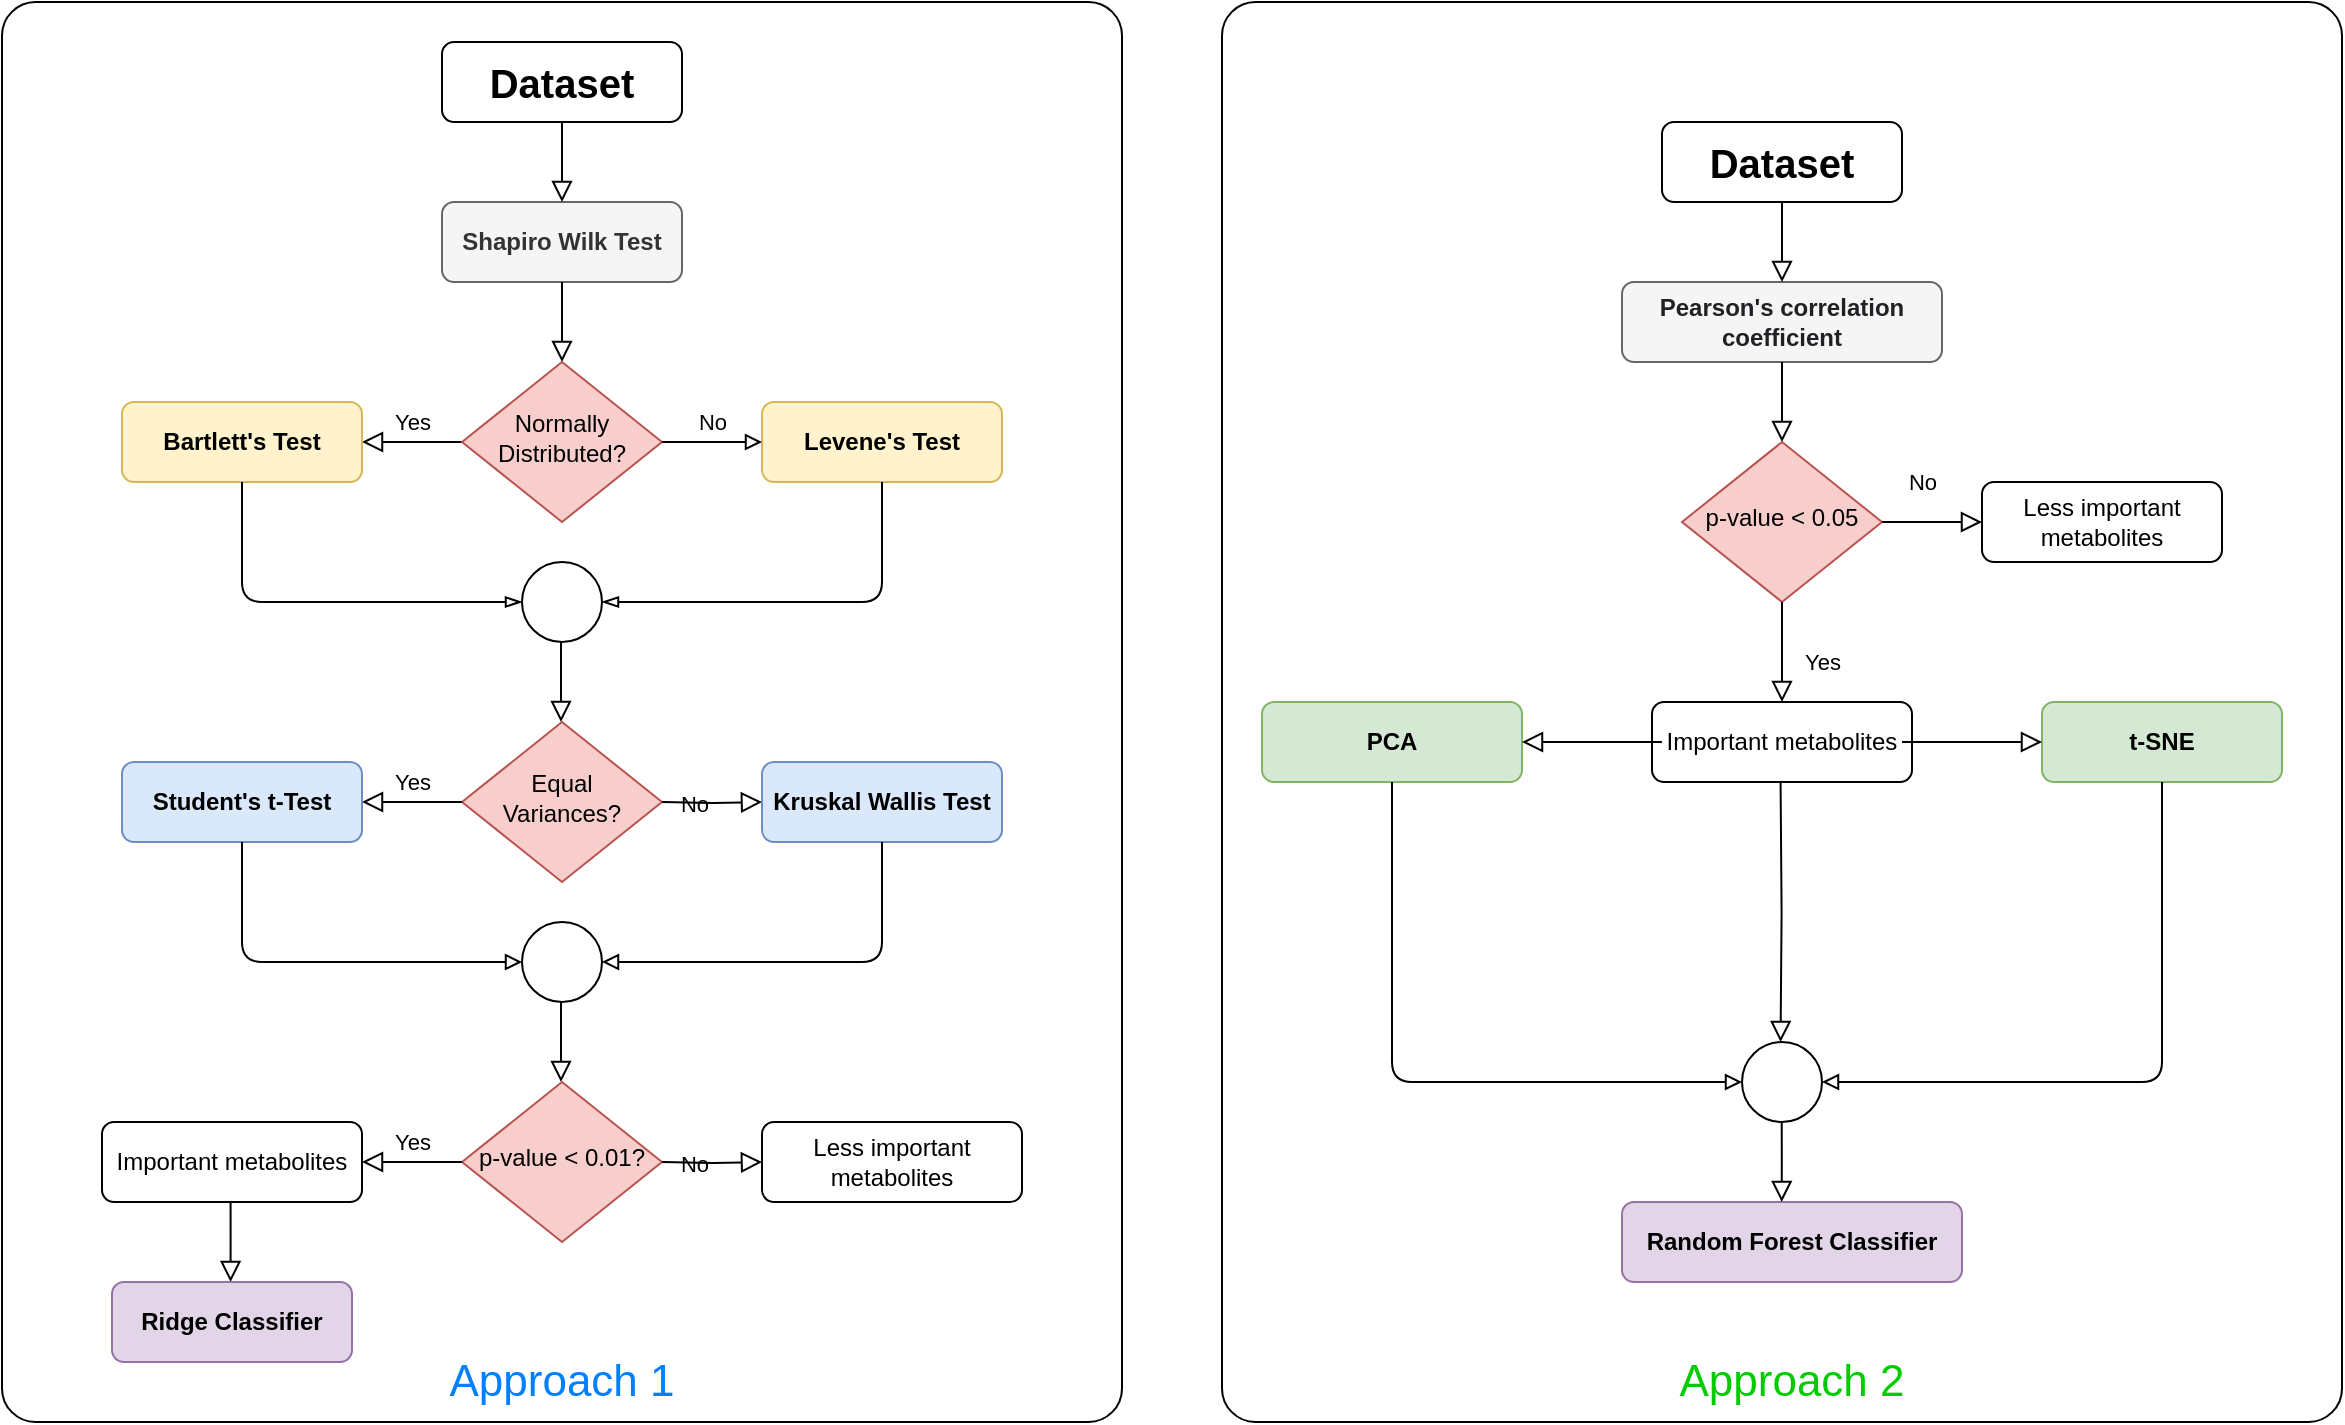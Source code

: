 <mxfile version="14.6.13" type="github">
  <diagram id="C5RBs43oDa-KdzZeNtuy" name="Page-1">
    <mxGraphModel dx="2454" dy="2149" grid="1" gridSize="10" guides="1" tooltips="1" connect="1" arrows="1" fold="1" page="1" pageScale="1" pageWidth="827" pageHeight="1169" math="0" shadow="0">
      <root>
        <mxCell id="WIyWlLk6GJQsqaUBKTNV-0" />
        <mxCell id="WIyWlLk6GJQsqaUBKTNV-1" parent="WIyWlLk6GJQsqaUBKTNV-0" />
        <mxCell id="mLjvoEHw3uMdFO4_nmo_-219" value="" style="group;fontColor=#333333;dashed=1;" parent="WIyWlLk6GJQsqaUBKTNV-1" vertex="1" connectable="0">
          <mxGeometry x="560" y="-50" width="560" height="710" as="geometry" />
        </mxCell>
        <mxCell id="mLjvoEHw3uMdFO4_nmo_-146" value="" style="rounded=1;whiteSpace=wrap;html=1;arcSize=3;fontStyle=1" parent="mLjvoEHw3uMdFO4_nmo_-219" vertex="1">
          <mxGeometry width="560" height="710" as="geometry" />
        </mxCell>
        <mxCell id="mLjvoEHw3uMdFO4_nmo_-148" value="&lt;b style=&quot;color: rgb(32 , 33 , 36) ; text-align: left&quot;&gt;&lt;font style=&quot;font-size: 12px&quot;&gt;Pearson&#39;s correlation coefficient&lt;/font&gt;&lt;/b&gt;" style="rounded=1;whiteSpace=wrap;html=1;fontSize=12;glass=0;strokeWidth=1;shadow=0;fillColor=#f5f5f5;strokeColor=#666666;fontColor=#333333;" parent="mLjvoEHw3uMdFO4_nmo_-219" vertex="1">
          <mxGeometry x="200" y="140" width="160" height="40" as="geometry" />
        </mxCell>
        <mxCell id="mLjvoEHw3uMdFO4_nmo_-151" value="p-value &amp;lt; 0.05" style="rhombus;whiteSpace=wrap;html=1;shadow=0;fontFamily=Helvetica;fontSize=12;align=center;strokeWidth=1;spacing=6;spacingTop=-4;fillColor=#f8cecc;strokeColor=#b85450;" parent="mLjvoEHw3uMdFO4_nmo_-219" vertex="1">
          <mxGeometry x="230" y="220" width="100" height="80" as="geometry" />
        </mxCell>
        <mxCell id="mLjvoEHw3uMdFO4_nmo_-147" value="" style="rounded=0;html=1;jettySize=auto;orthogonalLoop=1;fontSize=11;endArrow=block;endFill=0;endSize=8;strokeWidth=1;shadow=0;labelBackgroundColor=none;edgeStyle=orthogonalEdgeStyle;" parent="mLjvoEHw3uMdFO4_nmo_-219" source="mLjvoEHw3uMdFO4_nmo_-148" target="mLjvoEHw3uMdFO4_nmo_-151" edge="1">
          <mxGeometry y="40" as="geometry" />
        </mxCell>
        <mxCell id="mLjvoEHw3uMdFO4_nmo_-152" value="Less important metabolites" style="rounded=1;whiteSpace=wrap;html=1;fontSize=12;glass=0;strokeWidth=1;shadow=0;" parent="mLjvoEHw3uMdFO4_nmo_-219" vertex="1">
          <mxGeometry x="380" y="240" width="120" height="40" as="geometry" />
        </mxCell>
        <mxCell id="mLjvoEHw3uMdFO4_nmo_-153" value="" style="rounded=0;html=1;jettySize=auto;orthogonalLoop=1;fontSize=11;endArrow=block;endFill=0;endSize=8;strokeWidth=1;shadow=0;labelBackgroundColor=none;edgeStyle=orthogonalEdgeStyle;" parent="mLjvoEHw3uMdFO4_nmo_-219" source="mLjvoEHw3uMdFO4_nmo_-154" edge="1">
          <mxGeometry y="40" as="geometry">
            <mxPoint x="280" y="140" as="targetPoint" />
          </mxGeometry>
        </mxCell>
        <mxCell id="mLjvoEHw3uMdFO4_nmo_-154" value="&lt;b&gt;&lt;font style=&quot;font-size: 20px&quot;&gt;Dataset&lt;/font&gt;&lt;/b&gt;" style="rounded=1;whiteSpace=wrap;html=1;fontSize=12;glass=0;strokeWidth=1;shadow=0;" parent="mLjvoEHw3uMdFO4_nmo_-219" vertex="1">
          <mxGeometry x="220" y="60" width="120" height="40" as="geometry" />
        </mxCell>
        <mxCell id="mLjvoEHw3uMdFO4_nmo_-155" value="&lt;b&gt;PCA&lt;/b&gt;" style="rounded=1;whiteSpace=wrap;html=1;fontSize=12;glass=0;strokeWidth=1;shadow=0;fillColor=#d5e8d4;strokeColor=#82b366;" parent="mLjvoEHw3uMdFO4_nmo_-219" vertex="1">
          <mxGeometry x="20" y="350" width="130" height="40" as="geometry" />
        </mxCell>
        <mxCell id="mLjvoEHw3uMdFO4_nmo_-157" value="&lt;b&gt;Random Forest Classifier&lt;/b&gt;" style="rounded=1;whiteSpace=wrap;html=1;fontSize=12;glass=0;strokeWidth=1;shadow=0;fillColor=#e1d5e7;strokeColor=#9673a6;" parent="mLjvoEHw3uMdFO4_nmo_-219" vertex="1">
          <mxGeometry x="200" y="600" width="170" height="40" as="geometry" />
        </mxCell>
        <mxCell id="mLjvoEHw3uMdFO4_nmo_-158" value="Important metabolites" style="rounded=1;whiteSpace=wrap;html=1;fontSize=12;glass=0;strokeWidth=1;shadow=0;" parent="mLjvoEHw3uMdFO4_nmo_-219" vertex="1">
          <mxGeometry x="215" y="350" width="130" height="40" as="geometry" />
        </mxCell>
        <mxCell id="mLjvoEHw3uMdFO4_nmo_-149" value="Yes" style="rounded=0;html=1;jettySize=auto;orthogonalLoop=1;fontSize=11;endArrow=block;endFill=0;endSize=8;strokeWidth=1;shadow=0;labelBackgroundColor=none;edgeStyle=orthogonalEdgeStyle;exitX=0.5;exitY=1;exitDx=0;exitDy=0;entryX=0.5;entryY=0;entryDx=0;entryDy=0;" parent="mLjvoEHw3uMdFO4_nmo_-219" source="mLjvoEHw3uMdFO4_nmo_-151" target="mLjvoEHw3uMdFO4_nmo_-158" edge="1">
          <mxGeometry x="-560" y="50" as="geometry">
            <mxPoint x="20" y="5" as="offset" />
            <mxPoint x="180" y="260" as="targetPoint" />
          </mxGeometry>
        </mxCell>
        <mxCell id="mLjvoEHw3uMdFO4_nmo_-159" value="" style="rounded=0;html=1;jettySize=auto;orthogonalLoop=1;fontSize=11;endArrow=block;endFill=0;endSize=8;strokeWidth=1;shadow=0;labelBackgroundColor=none;edgeStyle=orthogonalEdgeStyle;entryX=0.482;entryY=0;entryDx=0;entryDy=0;entryPerimeter=0;" parent="mLjvoEHw3uMdFO4_nmo_-219" edge="1" target="mLjvoEHw3uMdFO4_nmo_-181">
          <mxGeometry y="40" as="geometry">
            <mxPoint x="279.29" y="390" as="sourcePoint" />
            <mxPoint x="279.29" y="430" as="targetPoint" />
          </mxGeometry>
        </mxCell>
        <mxCell id="mLjvoEHw3uMdFO4_nmo_-160" value="&lt;b&gt;t-SNE&lt;/b&gt;" style="rounded=1;whiteSpace=wrap;html=1;fontSize=12;glass=0;strokeWidth=1;shadow=0;fillColor=#d5e8d4;strokeColor=#82b366;" parent="mLjvoEHw3uMdFO4_nmo_-219" vertex="1">
          <mxGeometry x="410" y="350" width="120" height="40" as="geometry" />
        </mxCell>
        <mxCell id="mLjvoEHw3uMdFO4_nmo_-161" value="" style="rounded=0;html=1;jettySize=auto;orthogonalLoop=1;fontSize=11;endArrow=block;endFill=0;endSize=8;strokeWidth=1;shadow=0;labelBackgroundColor=none;edgeStyle=orthogonalEdgeStyle;entryX=0;entryY=0.5;entryDx=0;entryDy=0;" parent="mLjvoEHw3uMdFO4_nmo_-219" target="mLjvoEHw3uMdFO4_nmo_-160" edge="1">
          <mxGeometry x="30" y="-40" as="geometry">
            <mxPoint x="340" y="370" as="sourcePoint" />
            <mxPoint x="330" y="410" as="targetPoint" />
            <Array as="points">
              <mxPoint x="340" y="370" />
              <mxPoint x="340" y="370" />
            </Array>
          </mxGeometry>
        </mxCell>
        <mxCell id="mLjvoEHw3uMdFO4_nmo_-162" value="" style="rounded=0;html=1;jettySize=auto;orthogonalLoop=1;fontSize=11;endArrow=block;endFill=0;endSize=8;strokeWidth=1;shadow=0;labelBackgroundColor=none;edgeStyle=orthogonalEdgeStyle;entryX=1;entryY=0.5;entryDx=0;entryDy=0;exitX=0.038;exitY=0.5;exitDx=0;exitDy=0;exitPerimeter=0;" parent="mLjvoEHw3uMdFO4_nmo_-219" target="mLjvoEHw3uMdFO4_nmo_-155" edge="1" source="mLjvoEHw3uMdFO4_nmo_-158">
          <mxGeometry x="-40" y="-40" as="geometry">
            <mxPoint x="210" y="370" as="sourcePoint" />
            <mxPoint x="170" y="369.29" as="targetPoint" />
          </mxGeometry>
        </mxCell>
        <mxCell id="mLjvoEHw3uMdFO4_nmo_-181" value="" style="ellipse;whiteSpace=wrap;html=1;aspect=fixed;" parent="mLjvoEHw3uMdFO4_nmo_-219" vertex="1">
          <mxGeometry x="260" y="520" width="40" height="40" as="geometry" />
        </mxCell>
        <mxCell id="mLjvoEHw3uMdFO4_nmo_-183" value="No" style="edgeStyle=orthogonalEdgeStyle;rounded=0;html=1;jettySize=auto;orthogonalLoop=1;fontSize=11;endArrow=block;endFill=0;endSize=8;strokeWidth=1;shadow=0;labelBackgroundColor=none;" parent="mLjvoEHw3uMdFO4_nmo_-219" edge="1">
          <mxGeometry x="-560" y="50" as="geometry">
            <mxPoint x="-5" y="-20" as="offset" />
            <mxPoint x="330" y="260" as="sourcePoint" />
            <mxPoint x="380" y="260" as="targetPoint" />
          </mxGeometry>
        </mxCell>
        <mxCell id="mLjvoEHw3uMdFO4_nmo_-184" value="" style="endArrow=block;html=1;exitX=0.5;exitY=1;exitDx=0;exitDy=0;entryX=1;entryY=0.5;entryDx=0;entryDy=0;endFill=0;" parent="mLjvoEHw3uMdFO4_nmo_-219" source="mLjvoEHw3uMdFO4_nmo_-160" target="mLjvoEHw3uMdFO4_nmo_-181" edge="1">
          <mxGeometry width="50" height="50" relative="1" as="geometry">
            <mxPoint x="10" y="400" as="sourcePoint" />
            <mxPoint x="60" y="350" as="targetPoint" />
            <Array as="points">
              <mxPoint x="470" y="540" />
            </Array>
          </mxGeometry>
        </mxCell>
        <mxCell id="mLjvoEHw3uMdFO4_nmo_-185" value="" style="endArrow=block;html=1;exitX=0.5;exitY=1;exitDx=0;exitDy=0;entryX=0;entryY=0.5;entryDx=0;entryDy=0;endFill=0;" parent="mLjvoEHw3uMdFO4_nmo_-219" source="mLjvoEHw3uMdFO4_nmo_-155" target="mLjvoEHw3uMdFO4_nmo_-181" edge="1">
          <mxGeometry width="50" height="50" relative="1" as="geometry">
            <mxPoint x="450" y="480" as="sourcePoint" />
            <mxPoint x="310" y="550" as="targetPoint" />
            <Array as="points">
              <mxPoint x="85" y="540" />
            </Array>
          </mxGeometry>
        </mxCell>
        <mxCell id="mLjvoEHw3uMdFO4_nmo_-186" value="" style="rounded=0;html=1;jettySize=auto;orthogonalLoop=1;fontSize=11;endArrow=block;endFill=0;endSize=8;strokeWidth=1;shadow=0;labelBackgroundColor=none;edgeStyle=orthogonalEdgeStyle;" parent="mLjvoEHw3uMdFO4_nmo_-219" edge="1">
          <mxGeometry x="0.57" y="210" as="geometry">
            <mxPoint x="279.86" y="560" as="sourcePoint" />
            <mxPoint x="279.86" y="600" as="targetPoint" />
            <Array as="points">
              <mxPoint x="279.57" y="580" />
              <mxPoint x="279.57" y="580" />
            </Array>
          </mxGeometry>
        </mxCell>
        <mxCell id="mLjvoEHw3uMdFO4_nmo_-286" value="&lt;font style=&quot;font-size: 22px&quot; color=&quot;#00cc00&quot;&gt;Approach 2&lt;/font&gt;" style="text;html=1;strokeColor=none;fillColor=none;align=center;verticalAlign=middle;whiteSpace=wrap;rounded=0;" parent="mLjvoEHw3uMdFO4_nmo_-219" vertex="1">
          <mxGeometry x="215" y="680" width="140" height="20" as="geometry" />
        </mxCell>
        <mxCell id="mLjvoEHw3uMdFO4_nmo_-251" value="" style="group;" parent="WIyWlLk6GJQsqaUBKTNV-1" vertex="1" connectable="0">
          <mxGeometry x="-50" y="-50" width="560" height="710" as="geometry" />
        </mxCell>
        <mxCell id="mLjvoEHw3uMdFO4_nmo_-252" value="" style="rounded=1;whiteSpace=wrap;html=1;arcSize=3;" parent="mLjvoEHw3uMdFO4_nmo_-251" vertex="1">
          <mxGeometry width="560" height="710" as="geometry" />
        </mxCell>
        <mxCell id="mLjvoEHw3uMdFO4_nmo_-253" value="&lt;b&gt;Shapiro Wilk Test&lt;/b&gt;" style="rounded=1;whiteSpace=wrap;html=1;fontSize=12;glass=0;strokeWidth=1;shadow=0;fillColor=#f5f5f5;strokeColor=#666666;fontColor=#333333;" parent="mLjvoEHw3uMdFO4_nmo_-251" vertex="1">
          <mxGeometry x="220" y="100" width="120" height="40" as="geometry" />
        </mxCell>
        <mxCell id="mLjvoEHw3uMdFO4_nmo_-254" value="Yes" style="rounded=0;html=1;jettySize=auto;orthogonalLoop=1;fontSize=11;endArrow=block;endFill=0;endSize=8;strokeWidth=1;shadow=0;labelBackgroundColor=none;edgeStyle=orthogonalEdgeStyle;exitX=0;exitY=0.5;exitDx=0;exitDy=0;fontStyle=0" parent="mLjvoEHw3uMdFO4_nmo_-251" source="mLjvoEHw3uMdFO4_nmo_-255" edge="1">
          <mxGeometry y="-10" relative="1" as="geometry">
            <mxPoint as="offset" />
            <mxPoint x="180" y="220" as="targetPoint" />
          </mxGeometry>
        </mxCell>
        <mxCell id="mLjvoEHw3uMdFO4_nmo_-255" value="Normally Distributed?" style="rhombus;whiteSpace=wrap;html=1;shadow=0;fontFamily=Helvetica;fontSize=12;align=center;strokeWidth=1;spacing=6;spacingTop=-4;fillColor=#f8cecc;strokeColor=#b85450;" parent="mLjvoEHw3uMdFO4_nmo_-251" vertex="1">
          <mxGeometry x="230" y="180" width="100" height="80" as="geometry" />
        </mxCell>
        <mxCell id="mLjvoEHw3uMdFO4_nmo_-256" value="" style="rounded=0;html=1;jettySize=auto;orthogonalLoop=1;fontSize=11;endArrow=block;endFill=0;endSize=8;strokeWidth=1;shadow=0;labelBackgroundColor=none;edgeStyle=orthogonalEdgeStyle;" parent="mLjvoEHw3uMdFO4_nmo_-251" source="mLjvoEHw3uMdFO4_nmo_-253" target="mLjvoEHw3uMdFO4_nmo_-255" edge="1">
          <mxGeometry relative="1" as="geometry" />
        </mxCell>
        <mxCell id="mLjvoEHw3uMdFO4_nmo_-257" value="&lt;b&gt;Levene&#39;s Test&lt;/b&gt;" style="rounded=1;whiteSpace=wrap;html=1;fontSize=12;glass=0;strokeWidth=1;shadow=0;fillColor=#fff2cc;strokeColor=#d6b656;" parent="mLjvoEHw3uMdFO4_nmo_-251" vertex="1">
          <mxGeometry x="380" y="200" width="120" height="40" as="geometry" />
        </mxCell>
        <mxCell id="mLjvoEHw3uMdFO4_nmo_-258" value="No" style="edgeStyle=orthogonalEdgeStyle;rounded=0;html=1;jettySize=auto;orthogonalLoop=1;fontSize=11;endArrow=block;endFill=0;strokeWidth=1;shadow=0;labelBackgroundColor=none;fontStyle=0" parent="mLjvoEHw3uMdFO4_nmo_-251" source="mLjvoEHw3uMdFO4_nmo_-255" target="mLjvoEHw3uMdFO4_nmo_-257" edge="1">
          <mxGeometry y="10" relative="1" as="geometry">
            <mxPoint as="offset" />
          </mxGeometry>
        </mxCell>
        <mxCell id="mLjvoEHw3uMdFO4_nmo_-259" value="" style="rounded=0;html=1;jettySize=auto;orthogonalLoop=1;fontSize=11;endArrow=block;endFill=0;endSize=8;strokeWidth=1;shadow=0;labelBackgroundColor=none;edgeStyle=orthogonalEdgeStyle;" parent="mLjvoEHw3uMdFO4_nmo_-251" source="mLjvoEHw3uMdFO4_nmo_-260" edge="1">
          <mxGeometry relative="1" as="geometry">
            <mxPoint x="280" y="100" as="targetPoint" />
          </mxGeometry>
        </mxCell>
        <mxCell id="mLjvoEHw3uMdFO4_nmo_-260" value="&lt;b&gt;&lt;font style=&quot;font-size: 20px&quot;&gt;Dataset&lt;/font&gt;&lt;/b&gt;" style="rounded=1;whiteSpace=wrap;html=1;fontSize=12;glass=0;strokeWidth=1;shadow=0;" parent="mLjvoEHw3uMdFO4_nmo_-251" vertex="1">
          <mxGeometry x="220" y="20" width="120" height="40" as="geometry" />
        </mxCell>
        <mxCell id="mLjvoEHw3uMdFO4_nmo_-261" value="&lt;b&gt;Bartlett&#39;s Test&lt;/b&gt;" style="rounded=1;whiteSpace=wrap;html=1;fontSize=12;glass=0;strokeWidth=1;shadow=0;fillColor=#fff2cc;strokeColor=#d6b656;" parent="mLjvoEHw3uMdFO4_nmo_-251" vertex="1">
          <mxGeometry x="60" y="200" width="120" height="40" as="geometry" />
        </mxCell>
        <mxCell id="mLjvoEHw3uMdFO4_nmo_-262" value="Equal Variances?" style="rhombus;whiteSpace=wrap;html=1;shadow=0;fontFamily=Helvetica;fontSize=12;align=center;strokeWidth=1;spacing=6;spacingTop=-4;fillColor=#f8cecc;strokeColor=#b85450;" parent="mLjvoEHw3uMdFO4_nmo_-251" vertex="1">
          <mxGeometry x="230" y="360" width="100" height="80" as="geometry" />
        </mxCell>
        <mxCell id="mLjvoEHw3uMdFO4_nmo_-263" value="Yes" style="rounded=0;html=1;jettySize=auto;orthogonalLoop=1;fontSize=11;endArrow=block;endFill=0;endSize=8;strokeWidth=1;shadow=0;labelBackgroundColor=none;edgeStyle=orthogonalEdgeStyle;exitX=0;exitY=0.5;exitDx=0;exitDy=0;" parent="mLjvoEHw3uMdFO4_nmo_-251" edge="1">
          <mxGeometry y="-10" relative="1" as="geometry">
            <mxPoint as="offset" />
            <mxPoint x="230" y="400" as="sourcePoint" />
            <mxPoint x="180" y="400" as="targetPoint" />
          </mxGeometry>
        </mxCell>
        <mxCell id="mLjvoEHw3uMdFO4_nmo_-264" value="No" style="edgeStyle=orthogonalEdgeStyle;rounded=0;html=1;jettySize=auto;orthogonalLoop=1;fontSize=11;endArrow=block;endFill=0;endSize=8;strokeWidth=1;shadow=0;labelBackgroundColor=none;" parent="mLjvoEHw3uMdFO4_nmo_-251" target="mLjvoEHw3uMdFO4_nmo_-265" edge="1">
          <mxGeometry y="10" relative="1" as="geometry">
            <mxPoint as="offset" />
            <mxPoint x="330" y="400" as="sourcePoint" />
          </mxGeometry>
        </mxCell>
        <mxCell id="mLjvoEHw3uMdFO4_nmo_-265" value="&lt;b&gt;Kruskal Wallis Test&lt;/b&gt;" style="rounded=1;whiteSpace=wrap;html=1;fontSize=12;glass=0;strokeWidth=1;shadow=0;fillColor=#dae8fc;strokeColor=#6c8ebf;" parent="mLjvoEHw3uMdFO4_nmo_-251" vertex="1">
          <mxGeometry x="380" y="380" width="120" height="40" as="geometry" />
        </mxCell>
        <mxCell id="mLjvoEHw3uMdFO4_nmo_-266" value="&lt;b&gt;Student&#39;s t-Test&lt;/b&gt;" style="rounded=1;whiteSpace=wrap;html=1;fontSize=12;glass=0;strokeWidth=1;shadow=0;fillColor=#dae8fc;strokeColor=#6c8ebf;" parent="mLjvoEHw3uMdFO4_nmo_-251" vertex="1">
          <mxGeometry x="60" y="380" width="120" height="40" as="geometry" />
        </mxCell>
        <mxCell id="mLjvoEHw3uMdFO4_nmo_-267" value="" style="ellipse;whiteSpace=wrap;html=1;aspect=fixed;" parent="mLjvoEHw3uMdFO4_nmo_-251" vertex="1">
          <mxGeometry x="260" y="280" width="40" height="40" as="geometry" />
        </mxCell>
        <mxCell id="mLjvoEHw3uMdFO4_nmo_-268" value="" style="endArrow=blockThin;html=1;exitX=0.5;exitY=1;exitDx=0;exitDy=0;entryX=0;entryY=0.5;entryDx=0;entryDy=0;endFill=0;" parent="mLjvoEHw3uMdFO4_nmo_-251" source="mLjvoEHw3uMdFO4_nmo_-261" target="mLjvoEHw3uMdFO4_nmo_-267" edge="1">
          <mxGeometry width="50" height="50" relative="1" as="geometry">
            <mxPoint x="360" y="330" as="sourcePoint" />
            <mxPoint x="410" y="280" as="targetPoint" />
            <Array as="points">
              <mxPoint x="120" y="300" />
            </Array>
          </mxGeometry>
        </mxCell>
        <mxCell id="mLjvoEHw3uMdFO4_nmo_-269" value="" style="endArrow=blockThin;html=1;exitX=0.5;exitY=1;exitDx=0;exitDy=0;entryX=1;entryY=0.5;entryDx=0;entryDy=0;startArrow=none;startFill=0;endFill=0;" parent="mLjvoEHw3uMdFO4_nmo_-251" source="mLjvoEHw3uMdFO4_nmo_-257" target="mLjvoEHw3uMdFO4_nmo_-267" edge="1">
          <mxGeometry width="50" height="50" relative="1" as="geometry">
            <mxPoint x="360" y="330" as="sourcePoint" />
            <mxPoint x="410" y="280" as="targetPoint" />
            <Array as="points">
              <mxPoint x="440" y="300" />
            </Array>
          </mxGeometry>
        </mxCell>
        <mxCell id="mLjvoEHw3uMdFO4_nmo_-270" value="" style="ellipse;whiteSpace=wrap;html=1;aspect=fixed;" parent="mLjvoEHw3uMdFO4_nmo_-251" vertex="1">
          <mxGeometry x="260" y="460" width="40" height="40" as="geometry" />
        </mxCell>
        <mxCell id="mLjvoEHw3uMdFO4_nmo_-271" value="" style="endArrow=block;html=1;exitX=0.5;exitY=1;exitDx=0;exitDy=0;entryX=0;entryY=0.5;entryDx=0;entryDy=0;endFill=0;" parent="mLjvoEHw3uMdFO4_nmo_-251" target="mLjvoEHw3uMdFO4_nmo_-270" edge="1">
          <mxGeometry width="50" height="50" relative="1" as="geometry">
            <mxPoint x="120" y="420" as="sourcePoint" />
            <mxPoint x="410" y="460" as="targetPoint" />
            <Array as="points">
              <mxPoint x="120" y="480" />
            </Array>
          </mxGeometry>
        </mxCell>
        <mxCell id="mLjvoEHw3uMdFO4_nmo_-272" value="" style="endArrow=block;html=1;exitX=0.5;exitY=1;exitDx=0;exitDy=0;entryX=1;entryY=0.5;entryDx=0;entryDy=0;endFill=0;" parent="mLjvoEHw3uMdFO4_nmo_-251" target="mLjvoEHw3uMdFO4_nmo_-270" edge="1">
          <mxGeometry width="50" height="50" relative="1" as="geometry">
            <mxPoint x="440" y="420" as="sourcePoint" />
            <mxPoint x="410" y="460" as="targetPoint" />
            <Array as="points">
              <mxPoint x="440" y="480" />
            </Array>
          </mxGeometry>
        </mxCell>
        <mxCell id="mLjvoEHw3uMdFO4_nmo_-273" value="" style="rounded=0;html=1;jettySize=auto;orthogonalLoop=1;fontSize=11;endArrow=block;endFill=0;endSize=8;strokeWidth=1;shadow=0;labelBackgroundColor=none;edgeStyle=orthogonalEdgeStyle;" parent="mLjvoEHw3uMdFO4_nmo_-251" edge="1">
          <mxGeometry relative="1" as="geometry">
            <mxPoint x="279.5" y="320" as="sourcePoint" />
            <mxPoint x="279.5" y="360" as="targetPoint" />
            <Array as="points">
              <mxPoint x="279.5" y="340" />
              <mxPoint x="279.5" y="340" />
            </Array>
          </mxGeometry>
        </mxCell>
        <mxCell id="mLjvoEHw3uMdFO4_nmo_-274" value="" style="rounded=0;html=1;jettySize=auto;orthogonalLoop=1;fontSize=11;endArrow=block;endFill=0;endSize=8;strokeWidth=1;shadow=0;labelBackgroundColor=none;edgeStyle=orthogonalEdgeStyle;" parent="mLjvoEHw3uMdFO4_nmo_-251" edge="1">
          <mxGeometry relative="1" as="geometry">
            <mxPoint x="279.5" y="500" as="sourcePoint" />
            <mxPoint x="279.5" y="540" as="targetPoint" />
            <Array as="points">
              <mxPoint x="279.5" y="520" />
              <mxPoint x="279.5" y="520" />
            </Array>
          </mxGeometry>
        </mxCell>
        <mxCell id="mLjvoEHw3uMdFO4_nmo_-275" value="p-value &amp;lt; 0.01?" style="rhombus;whiteSpace=wrap;html=1;shadow=0;fontFamily=Helvetica;fontSize=12;align=center;strokeWidth=1;spacing=6;spacingTop=-4;fillColor=#f8cecc;strokeColor=#b85450;" parent="mLjvoEHw3uMdFO4_nmo_-251" vertex="1">
          <mxGeometry x="230" y="540" width="100" height="80" as="geometry" />
        </mxCell>
        <mxCell id="mLjvoEHw3uMdFO4_nmo_-276" value="Yes" style="rounded=0;html=1;jettySize=auto;orthogonalLoop=1;fontSize=11;endArrow=block;endFill=0;endSize=8;strokeWidth=1;shadow=0;labelBackgroundColor=none;edgeStyle=orthogonalEdgeStyle;exitX=0;exitY=0.5;exitDx=0;exitDy=0;" parent="mLjvoEHw3uMdFO4_nmo_-251" edge="1">
          <mxGeometry y="-10" relative="1" as="geometry">
            <mxPoint as="offset" />
            <mxPoint x="230" y="580" as="sourcePoint" />
            <mxPoint x="180" y="580" as="targetPoint" />
          </mxGeometry>
        </mxCell>
        <mxCell id="mLjvoEHw3uMdFO4_nmo_-277" value="No" style="edgeStyle=orthogonalEdgeStyle;rounded=0;html=1;jettySize=auto;orthogonalLoop=1;fontSize=11;endArrow=block;endFill=0;endSize=8;strokeWidth=1;shadow=0;labelBackgroundColor=none;" parent="mLjvoEHw3uMdFO4_nmo_-251" target="mLjvoEHw3uMdFO4_nmo_-278" edge="1">
          <mxGeometry y="10" relative="1" as="geometry">
            <mxPoint as="offset" />
            <mxPoint x="330" y="580" as="sourcePoint" />
          </mxGeometry>
        </mxCell>
        <mxCell id="mLjvoEHw3uMdFO4_nmo_-278" value="Less important metabolites" style="rounded=1;whiteSpace=wrap;html=1;fontSize=12;glass=0;strokeWidth=1;shadow=0;" parent="mLjvoEHw3uMdFO4_nmo_-251" vertex="1">
          <mxGeometry x="380" y="560" width="130" height="40" as="geometry" />
        </mxCell>
        <mxCell id="mLjvoEHw3uMdFO4_nmo_-279" value="Important metabolites" style="rounded=1;whiteSpace=wrap;html=1;fontSize=12;glass=0;strokeWidth=1;shadow=0;" parent="mLjvoEHw3uMdFO4_nmo_-251" vertex="1">
          <mxGeometry x="50" y="560" width="130" height="40" as="geometry" />
        </mxCell>
        <mxCell id="mLjvoEHw3uMdFO4_nmo_-280" value="" style="rounded=0;html=1;jettySize=auto;orthogonalLoop=1;fontSize=11;endArrow=block;endFill=0;endSize=8;strokeWidth=1;shadow=0;labelBackgroundColor=none;edgeStyle=orthogonalEdgeStyle;" parent="mLjvoEHw3uMdFO4_nmo_-251" edge="1">
          <mxGeometry relative="1" as="geometry">
            <mxPoint x="114.29" y="600" as="sourcePoint" />
            <mxPoint x="114.29" y="640" as="targetPoint" />
            <Array as="points">
              <mxPoint x="114.29" y="620" />
              <mxPoint x="114.29" y="620" />
            </Array>
          </mxGeometry>
        </mxCell>
        <mxCell id="mLjvoEHw3uMdFO4_nmo_-281" value="&lt;b&gt;Ridge Classifier&lt;/b&gt;" style="rounded=1;whiteSpace=wrap;html=1;fontSize=12;glass=0;strokeWidth=1;shadow=0;fillColor=#e1d5e7;strokeColor=#9673a6;" parent="mLjvoEHw3uMdFO4_nmo_-251" vertex="1">
          <mxGeometry x="55" y="640" width="120" height="40" as="geometry" />
        </mxCell>
        <mxCell id="mLjvoEHw3uMdFO4_nmo_-285" value="&lt;font style=&quot;font-size: 22px&quot; color=&quot;#007fff&quot;&gt;Approach 1&lt;/font&gt;" style="text;html=1;strokeColor=none;fillColor=none;align=center;verticalAlign=middle;whiteSpace=wrap;rounded=0;" parent="mLjvoEHw3uMdFO4_nmo_-251" vertex="1">
          <mxGeometry x="210" y="680" width="140" height="20" as="geometry" />
        </mxCell>
      </root>
    </mxGraphModel>
  </diagram>
</mxfile>
